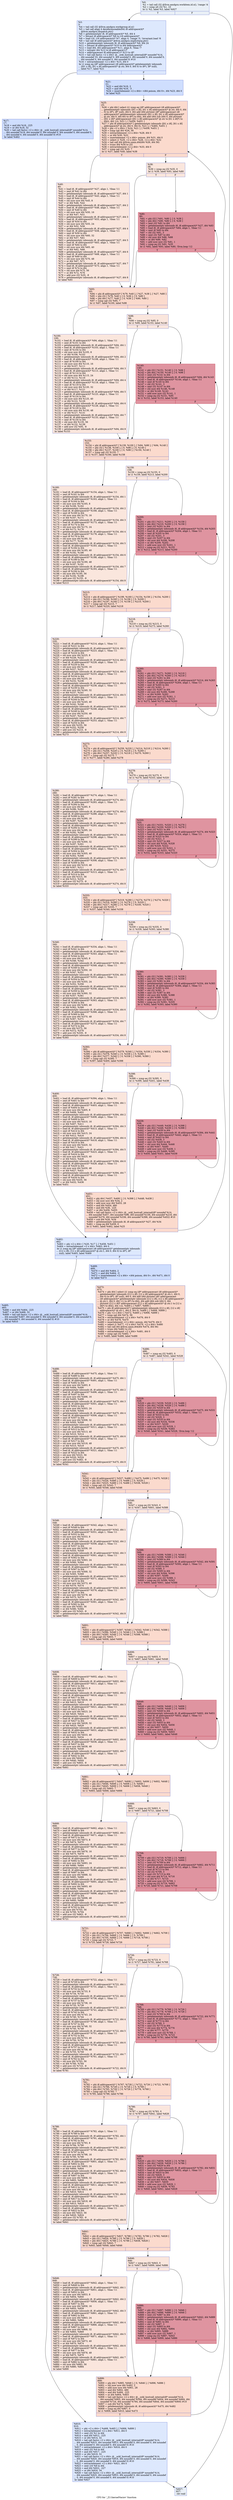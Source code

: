 digraph "CFG for '_Z11kernelVaciov' function" {
	label="CFG for '_Z11kernelVaciov' function";

	Node0x6269190 [shape=record,color="#3d50c3ff", style=filled, fillcolor="#cedaeb70",label="{%0:\l  %1 = tail call i32 @llvm.amdgcn.workitem.id.x(), !range !4\l  %2 = icmp ult i32 %1, 10\l  br i1 %2, label %3, label %927\l|{<s0>T|<s1>F}}"];
	Node0x6269190:s0 -> Node0x626a620;
	Node0x6269190:s1 -> Node0x626a6b0;
	Node0x626a620 [shape=record,color="#3d50c3ff", style=filled, fillcolor="#b2ccfb70",label="{%3:\l3:                                                \l  %4 = tail call i32 @llvm.amdgcn.workgroup.id.x()\l  %5 = tail call align 4 dereferenceable(64) i8 addrspace(4)*\l... @llvm.amdgcn.dispatch.ptr()\l  %6 = getelementptr i8, i8 addrspace(4)* %5, i64 4\l  %7 = bitcast i8 addrspace(4)* %6 to i16 addrspace(4)*\l  %8 = load i16, i16 addrspace(4)* %7, align 4, !range !5, !invariant.load !6\l  %9 = tail call i8 addrspace(4)* @llvm.amdgcn.implicitarg.ptr()\l  %10 = getelementptr inbounds i8, i8 addrspace(4)* %9, i64 24\l  %11 = bitcast i8 addrspace(4)* %10 to i64 addrspace(4)*\l  %12 = load i64, i64 addrspace(4)* %11, align 8, !tbaa !7\l  %13 = inttoptr i64 %12 to i8 addrspace(1)*\l  %14 = addrspacecast i8 addrspace(1)* %13 to i8*\l  %15 = tail call fastcc \<2 x i64\> @__ockl_hostcall_internal(i8* noundef %14,\l... i64 noundef 33, i64 noundef 0, i64 noundef 0, i64 noundef 0, i64 noundef 0,\l... i64 noundef 0, i64 noundef 0, i64 noundef 0) #10\l  %16 = extractelement \<2 x i64\> %15, i64 0\l  br i1 icmp eq (i8* addrspacecast (i8 addrspace(4)* getelementptr inbounds\l... ([61 x i8], [61 x i8] addrspace(4)* @.str, i64 0, i64 0) to i8*), i8* null),\l... label %17, label %21\l|{<s0>T|<s1>F}}"];
	Node0x626a620:s0 -> Node0x626bf20;
	Node0x626a620:s1 -> Node0x626c9b0;
	Node0x626bf20 [shape=record,color="#3d50c3ff", style=filled, fillcolor="#93b5fe70",label="{%17:\l17:                                               \l  %18 = and i64 %16, -225\l  %19 = or i64 %18, 32\l  %20 = tail call fastcc \<2 x i64\> @__ockl_hostcall_internal(i8* noundef %14,\l... i64 noundef %19, i64 noundef 0, i64 noundef 0, i64 noundef 0, i64 noundef 0,\l... i64 noundef 0, i64 noundef 0, i64 noundef 0) #10\l  br label %462\l}"];
	Node0x626bf20 -> Node0x626cc90;
	Node0x626c9b0 [shape=record,color="#3d50c3ff", style=filled, fillcolor="#93b5fe70",label="{%21:\l21:                                               \l  %22 = and i64 %16, 2\l  %23 = and i64 %16, -3\l  %24 = insertelement \<2 x i64\> \<i64 poison, i64 0\>, i64 %23, i64 0\l  br label %25\l}"];
	Node0x626c9b0 -> Node0x626d830;
	Node0x626d830 [shape=record,color="#3d50c3ff", style=filled, fillcolor="#f7ac8e70",label="{%25:\l25:                                               \l  %26 = phi i64 [ select (i1 icmp eq (i8* addrspacecast (i8 addrspace(4)*\l... getelementptr inbounds ([61 x i8], [61 x i8] addrspace(4)* @.str, i64 0, i64\l... 0) to i8*), i8* null), i64 0, i64 add (i64 ptrtoint (i8* addrspacecast (i8\l... addrspace(4)* getelementptr inbounds ([61 x i8], [61 x i8] addrspace(4)*\l... @.str, i64 0, i64 60) to i8*) to i64), i64 add (i64 sub (i64 0, i64 ptrtoint\l... ([61 x i8]* addrspacecast ([61 x i8] addrspace(4)* @.str to [61 x i8]*) to\l... i64)), i64 1))), %21 ], [ %459, %451 ]\l  %27 = phi i8 addrspace(4)* [ getelementptr inbounds ([61 x i8], [61 x i8]\l... addrspace(4)* @.str, i64 0, i64 0), %21 ], [ %460, %451 ]\l  %28 = phi \<2 x i64\> [ %24, %21 ], [ %458, %451 ]\l  %29 = icmp ugt i64 %26, 56\l  %30 = extractelement \<2 x i64\> %28, i64 0\l  %31 = or i64 %30, %22\l  %32 = insertelement \<2 x i64\> poison, i64 %31, i64 0\l  %33 = select i1 %29, \<2 x i64\> %28, \<2 x i64\> %32\l  %34 = tail call i64 @llvm.umin.i64(i64 %26, i64 56)\l  %35 = trunc i64 %34 to i32\l  %36 = extractelement \<2 x i64\> %33, i64 0\l  %37 = icmp ugt i32 %35, 7\l  br i1 %37, label %40, label %38\l|{<s0>T|<s1>F}}"];
	Node0x626d830:s0 -> Node0x626e8c0;
	Node0x626d830:s1 -> Node0x626e950;
	Node0x626e950 [shape=record,color="#3d50c3ff", style=filled, fillcolor="#f3c7b170",label="{%38:\l38:                                               \l  %39 = icmp eq i32 %35, 0\l  br i1 %39, label %93, label %80\l|{<s0>T|<s1>F}}"];
	Node0x626e950:s0 -> Node0x626eb50;
	Node0x626e950:s1 -> Node0x626eba0;
	Node0x626e8c0 [shape=record,color="#3d50c3ff", style=filled, fillcolor="#f3c7b170",label="{%40:\l40:                                               \l  %41 = load i8, i8 addrspace(4)* %27, align 1, !tbaa !11\l  %42 = zext i8 %41 to i64\l  %43 = getelementptr inbounds i8, i8 addrspace(4)* %27, i64 1\l  %44 = load i8, i8 addrspace(4)* %43, align 1, !tbaa !11\l  %45 = zext i8 %44 to i64\l  %46 = shl nuw nsw i64 %45, 8\l  %47 = or i64 %46, %42\l  %48 = getelementptr inbounds i8, i8 addrspace(4)* %27, i64 2\l  %49 = load i8, i8 addrspace(4)* %48, align 1, !tbaa !11\l  %50 = zext i8 %49 to i64\l  %51 = shl nuw nsw i64 %50, 16\l  %52 = or i64 %47, %51\l  %53 = getelementptr inbounds i8, i8 addrspace(4)* %27, i64 3\l  %54 = load i8, i8 addrspace(4)* %53, align 1, !tbaa !11\l  %55 = zext i8 %54 to i64\l  %56 = shl nuw nsw i64 %55, 24\l  %57 = or i64 %52, %56\l  %58 = getelementptr inbounds i8, i8 addrspace(4)* %27, i64 4\l  %59 = load i8, i8 addrspace(4)* %58, align 1, !tbaa !11\l  %60 = zext i8 %59 to i64\l  %61 = shl nuw nsw i64 %60, 32\l  %62 = or i64 %57, %61\l  %63 = getelementptr inbounds i8, i8 addrspace(4)* %27, i64 5\l  %64 = load i8, i8 addrspace(4)* %63, align 1, !tbaa !11\l  %65 = zext i8 %64 to i64\l  %66 = shl nuw nsw i64 %65, 40\l  %67 = or i64 %62, %66\l  %68 = getelementptr inbounds i8, i8 addrspace(4)* %27, i64 6\l  %69 = load i8, i8 addrspace(4)* %68, align 1, !tbaa !11\l  %70 = zext i8 %69 to i64\l  %71 = shl nuw nsw i64 %70, 48\l  %72 = or i64 %67, %71\l  %73 = getelementptr inbounds i8, i8 addrspace(4)* %27, i64 7\l  %74 = load i8, i8 addrspace(4)* %73, align 1, !tbaa !11\l  %75 = zext i8 %74 to i64\l  %76 = shl nuw i64 %75, 56\l  %77 = or i64 %72, %76\l  %78 = add nsw i32 %35, -8\l  %79 = getelementptr inbounds i8, i8 addrspace(4)* %27, i64 8\l  br label %93\l}"];
	Node0x626e8c0 -> Node0x626eb50;
	Node0x626eba0 [shape=record,color="#b70d28ff", style=filled, fillcolor="#b70d2870",label="{%80:\l80:                                               \l  %81 = phi i32 [ %91, %80 ], [ 0, %38 ]\l  %82 = phi i64 [ %90, %80 ], [ 0, %38 ]\l  %83 = zext i32 %81 to i64\l  %84 = getelementptr inbounds i8, i8 addrspace(4)* %27, i64 %83\l  %85 = load i8, i8 addrspace(4)* %84, align 1, !tbaa !11\l  %86 = zext i8 %85 to i64\l  %87 = shl i32 %81, 3\l  %88 = zext i32 %87 to i64\l  %89 = shl nuw i64 %86, %88\l  %90 = or i64 %89, %82\l  %91 = add nuw nsw i32 %81, 1\l  %92 = icmp eq i32 %91, %35\l  br i1 %92, label %93, label %80, !llvm.loop !12\l|{<s0>T|<s1>F}}"];
	Node0x626eba0:s0 -> Node0x626eb50;
	Node0x626eba0:s1 -> Node0x626eba0;
	Node0x626eb50 [shape=record,color="#3d50c3ff", style=filled, fillcolor="#f7ac8e70",label="{%93:\l93:                                               \l  %94 = phi i8 addrspace(4)* [ %79, %40 ], [ %27, %38 ], [ %27, %80 ]\l  %95 = phi i32 [ %78, %40 ], [ 0, %38 ], [ 0, %80 ]\l  %96 = phi i64 [ %77, %40 ], [ 0, %38 ], [ %90, %80 ]\l  %97 = icmp ugt i32 %95, 7\l  br i1 %97, label %100, label %98\l|{<s0>T|<s1>F}}"];
	Node0x626eb50:s0 -> Node0x6271840;
	Node0x626eb50:s1 -> Node0x6271890;
	Node0x6271890 [shape=record,color="#3d50c3ff", style=filled, fillcolor="#f3c7b170",label="{%98:\l98:                                               \l  %99 = icmp eq i32 %95, 0\l  br i1 %99, label %153, label %140\l|{<s0>T|<s1>F}}"];
	Node0x6271890:s0 -> Node0x6271a60;
	Node0x6271890:s1 -> Node0x6271ab0;
	Node0x6271840 [shape=record,color="#3d50c3ff", style=filled, fillcolor="#f3c7b170",label="{%100:\l100:                                              \l  %101 = load i8, i8 addrspace(4)* %94, align 1, !tbaa !11\l  %102 = zext i8 %101 to i64\l  %103 = getelementptr inbounds i8, i8 addrspace(4)* %94, i64 1\l  %104 = load i8, i8 addrspace(4)* %103, align 1, !tbaa !11\l  %105 = zext i8 %104 to i64\l  %106 = shl nuw nsw i64 %105, 8\l  %107 = or i64 %106, %102\l  %108 = getelementptr inbounds i8, i8 addrspace(4)* %94, i64 2\l  %109 = load i8, i8 addrspace(4)* %108, align 1, !tbaa !11\l  %110 = zext i8 %109 to i64\l  %111 = shl nuw nsw i64 %110, 16\l  %112 = or i64 %107, %111\l  %113 = getelementptr inbounds i8, i8 addrspace(4)* %94, i64 3\l  %114 = load i8, i8 addrspace(4)* %113, align 1, !tbaa !11\l  %115 = zext i8 %114 to i64\l  %116 = shl nuw nsw i64 %115, 24\l  %117 = or i64 %112, %116\l  %118 = getelementptr inbounds i8, i8 addrspace(4)* %94, i64 4\l  %119 = load i8, i8 addrspace(4)* %118, align 1, !tbaa !11\l  %120 = zext i8 %119 to i64\l  %121 = shl nuw nsw i64 %120, 32\l  %122 = or i64 %117, %121\l  %123 = getelementptr inbounds i8, i8 addrspace(4)* %94, i64 5\l  %124 = load i8, i8 addrspace(4)* %123, align 1, !tbaa !11\l  %125 = zext i8 %124 to i64\l  %126 = shl nuw nsw i64 %125, 40\l  %127 = or i64 %122, %126\l  %128 = getelementptr inbounds i8, i8 addrspace(4)* %94, i64 6\l  %129 = load i8, i8 addrspace(4)* %128, align 1, !tbaa !11\l  %130 = zext i8 %129 to i64\l  %131 = shl nuw nsw i64 %130, 48\l  %132 = or i64 %127, %131\l  %133 = getelementptr inbounds i8, i8 addrspace(4)* %94, i64 7\l  %134 = load i8, i8 addrspace(4)* %133, align 1, !tbaa !11\l  %135 = zext i8 %134 to i64\l  %136 = shl nuw i64 %135, 56\l  %137 = or i64 %132, %136\l  %138 = add nsw i32 %95, -8\l  %139 = getelementptr inbounds i8, i8 addrspace(4)* %94, i64 8\l  br label %153\l}"];
	Node0x6271840 -> Node0x6271a60;
	Node0x6271ab0 [shape=record,color="#b70d28ff", style=filled, fillcolor="#b70d2870",label="{%140:\l140:                                              \l  %141 = phi i32 [ %151, %140 ], [ 0, %98 ]\l  %142 = phi i64 [ %150, %140 ], [ 0, %98 ]\l  %143 = zext i32 %141 to i64\l  %144 = getelementptr inbounds i8, i8 addrspace(4)* %94, i64 %143\l  %145 = load i8, i8 addrspace(4)* %144, align 1, !tbaa !11\l  %146 = zext i8 %145 to i64\l  %147 = shl i32 %141, 3\l  %148 = zext i32 %147 to i64\l  %149 = shl nuw i64 %146, %148\l  %150 = or i64 %149, %142\l  %151 = add nuw nsw i32 %141, 1\l  %152 = icmp eq i32 %151, %95\l  br i1 %152, label %153, label %140\l|{<s0>T|<s1>F}}"];
	Node0x6271ab0:s0 -> Node0x6271a60;
	Node0x6271ab0:s1 -> Node0x6271ab0;
	Node0x6271a60 [shape=record,color="#3d50c3ff", style=filled, fillcolor="#f7ac8e70",label="{%153:\l153:                                              \l  %154 = phi i8 addrspace(4)* [ %139, %100 ], [ %94, %98 ], [ %94, %140 ]\l  %155 = phi i32 [ %138, %100 ], [ 0, %98 ], [ 0, %140 ]\l  %156 = phi i64 [ %137, %100 ], [ 0, %98 ], [ %150, %140 ]\l  %157 = icmp ugt i32 %155, 7\l  br i1 %157, label %160, label %158\l|{<s0>T|<s1>F}}"];
	Node0x6271a60:s0 -> Node0x6273f80;
	Node0x6271a60:s1 -> Node0x6273fd0;
	Node0x6273fd0 [shape=record,color="#3d50c3ff", style=filled, fillcolor="#f3c7b170",label="{%158:\l158:                                              \l  %159 = icmp eq i32 %155, 0\l  br i1 %159, label %213, label %200\l|{<s0>T|<s1>F}}"];
	Node0x6273fd0:s0 -> Node0x6274160;
	Node0x6273fd0:s1 -> Node0x62741b0;
	Node0x6273f80 [shape=record,color="#3d50c3ff", style=filled, fillcolor="#f3c7b170",label="{%160:\l160:                                              \l  %161 = load i8, i8 addrspace(4)* %154, align 1, !tbaa !11\l  %162 = zext i8 %161 to i64\l  %163 = getelementptr inbounds i8, i8 addrspace(4)* %154, i64 1\l  %164 = load i8, i8 addrspace(4)* %163, align 1, !tbaa !11\l  %165 = zext i8 %164 to i64\l  %166 = shl nuw nsw i64 %165, 8\l  %167 = or i64 %166, %162\l  %168 = getelementptr inbounds i8, i8 addrspace(4)* %154, i64 2\l  %169 = load i8, i8 addrspace(4)* %168, align 1, !tbaa !11\l  %170 = zext i8 %169 to i64\l  %171 = shl nuw nsw i64 %170, 16\l  %172 = or i64 %167, %171\l  %173 = getelementptr inbounds i8, i8 addrspace(4)* %154, i64 3\l  %174 = load i8, i8 addrspace(4)* %173, align 1, !tbaa !11\l  %175 = zext i8 %174 to i64\l  %176 = shl nuw nsw i64 %175, 24\l  %177 = or i64 %172, %176\l  %178 = getelementptr inbounds i8, i8 addrspace(4)* %154, i64 4\l  %179 = load i8, i8 addrspace(4)* %178, align 1, !tbaa !11\l  %180 = zext i8 %179 to i64\l  %181 = shl nuw nsw i64 %180, 32\l  %182 = or i64 %177, %181\l  %183 = getelementptr inbounds i8, i8 addrspace(4)* %154, i64 5\l  %184 = load i8, i8 addrspace(4)* %183, align 1, !tbaa !11\l  %185 = zext i8 %184 to i64\l  %186 = shl nuw nsw i64 %185, 40\l  %187 = or i64 %182, %186\l  %188 = getelementptr inbounds i8, i8 addrspace(4)* %154, i64 6\l  %189 = load i8, i8 addrspace(4)* %188, align 1, !tbaa !11\l  %190 = zext i8 %189 to i64\l  %191 = shl nuw nsw i64 %190, 48\l  %192 = or i64 %187, %191\l  %193 = getelementptr inbounds i8, i8 addrspace(4)* %154, i64 7\l  %194 = load i8, i8 addrspace(4)* %193, align 1, !tbaa !11\l  %195 = zext i8 %194 to i64\l  %196 = shl nuw i64 %195, 56\l  %197 = or i64 %192, %196\l  %198 = add nsw i32 %155, -8\l  %199 = getelementptr inbounds i8, i8 addrspace(4)* %154, i64 8\l  br label %213\l}"];
	Node0x6273f80 -> Node0x6274160;
	Node0x62741b0 [shape=record,color="#b70d28ff", style=filled, fillcolor="#b70d2870",label="{%200:\l200:                                              \l  %201 = phi i32 [ %211, %200 ], [ 0, %158 ]\l  %202 = phi i64 [ %210, %200 ], [ 0, %158 ]\l  %203 = zext i32 %201 to i64\l  %204 = getelementptr inbounds i8, i8 addrspace(4)* %154, i64 %203\l  %205 = load i8, i8 addrspace(4)* %204, align 1, !tbaa !11\l  %206 = zext i8 %205 to i64\l  %207 = shl i32 %201, 3\l  %208 = zext i32 %207 to i64\l  %209 = shl nuw i64 %206, %208\l  %210 = or i64 %209, %202\l  %211 = add nuw nsw i32 %201, 1\l  %212 = icmp eq i32 %211, %155\l  br i1 %212, label %213, label %200\l|{<s0>T|<s1>F}}"];
	Node0x62741b0:s0 -> Node0x6274160;
	Node0x62741b0:s1 -> Node0x62741b0;
	Node0x6274160 [shape=record,color="#3d50c3ff", style=filled, fillcolor="#f7ac8e70",label="{%213:\l213:                                              \l  %214 = phi i8 addrspace(4)* [ %199, %160 ], [ %154, %158 ], [ %154, %200 ]\l  %215 = phi i32 [ %198, %160 ], [ 0, %158 ], [ 0, %200 ]\l  %216 = phi i64 [ %197, %160 ], [ 0, %158 ], [ %210, %200 ]\l  %217 = icmp ugt i32 %215, 7\l  br i1 %217, label %220, label %218\l|{<s0>T|<s1>F}}"];
	Node0x6274160:s0 -> Node0x6276200;
	Node0x6274160:s1 -> Node0x6276250;
	Node0x6276250 [shape=record,color="#3d50c3ff", style=filled, fillcolor="#f3c7b170",label="{%218:\l218:                                              \l  %219 = icmp eq i32 %215, 0\l  br i1 %219, label %273, label %260\l|{<s0>T|<s1>F}}"];
	Node0x6276250:s0 -> Node0x62763e0;
	Node0x6276250:s1 -> Node0x6276430;
	Node0x6276200 [shape=record,color="#3d50c3ff", style=filled, fillcolor="#f3c7b170",label="{%220:\l220:                                              \l  %221 = load i8, i8 addrspace(4)* %214, align 1, !tbaa !11\l  %222 = zext i8 %221 to i64\l  %223 = getelementptr inbounds i8, i8 addrspace(4)* %214, i64 1\l  %224 = load i8, i8 addrspace(4)* %223, align 1, !tbaa !11\l  %225 = zext i8 %224 to i64\l  %226 = shl nuw nsw i64 %225, 8\l  %227 = or i64 %226, %222\l  %228 = getelementptr inbounds i8, i8 addrspace(4)* %214, i64 2\l  %229 = load i8, i8 addrspace(4)* %228, align 1, !tbaa !11\l  %230 = zext i8 %229 to i64\l  %231 = shl nuw nsw i64 %230, 16\l  %232 = or i64 %227, %231\l  %233 = getelementptr inbounds i8, i8 addrspace(4)* %214, i64 3\l  %234 = load i8, i8 addrspace(4)* %233, align 1, !tbaa !11\l  %235 = zext i8 %234 to i64\l  %236 = shl nuw nsw i64 %235, 24\l  %237 = or i64 %232, %236\l  %238 = getelementptr inbounds i8, i8 addrspace(4)* %214, i64 4\l  %239 = load i8, i8 addrspace(4)* %238, align 1, !tbaa !11\l  %240 = zext i8 %239 to i64\l  %241 = shl nuw nsw i64 %240, 32\l  %242 = or i64 %237, %241\l  %243 = getelementptr inbounds i8, i8 addrspace(4)* %214, i64 5\l  %244 = load i8, i8 addrspace(4)* %243, align 1, !tbaa !11\l  %245 = zext i8 %244 to i64\l  %246 = shl nuw nsw i64 %245, 40\l  %247 = or i64 %242, %246\l  %248 = getelementptr inbounds i8, i8 addrspace(4)* %214, i64 6\l  %249 = load i8, i8 addrspace(4)* %248, align 1, !tbaa !11\l  %250 = zext i8 %249 to i64\l  %251 = shl nuw nsw i64 %250, 48\l  %252 = or i64 %247, %251\l  %253 = getelementptr inbounds i8, i8 addrspace(4)* %214, i64 7\l  %254 = load i8, i8 addrspace(4)* %253, align 1, !tbaa !11\l  %255 = zext i8 %254 to i64\l  %256 = shl nuw i64 %255, 56\l  %257 = or i64 %252, %256\l  %258 = add nsw i32 %215, -8\l  %259 = getelementptr inbounds i8, i8 addrspace(4)* %214, i64 8\l  br label %273\l}"];
	Node0x6276200 -> Node0x62763e0;
	Node0x6276430 [shape=record,color="#b70d28ff", style=filled, fillcolor="#b70d2870",label="{%260:\l260:                                              \l  %261 = phi i32 [ %271, %260 ], [ 0, %218 ]\l  %262 = phi i64 [ %270, %260 ], [ 0, %218 ]\l  %263 = zext i32 %261 to i64\l  %264 = getelementptr inbounds i8, i8 addrspace(4)* %214, i64 %263\l  %265 = load i8, i8 addrspace(4)* %264, align 1, !tbaa !11\l  %266 = zext i8 %265 to i64\l  %267 = shl i32 %261, 3\l  %268 = zext i32 %267 to i64\l  %269 = shl nuw i64 %266, %268\l  %270 = or i64 %269, %262\l  %271 = add nuw nsw i32 %261, 1\l  %272 = icmp eq i32 %271, %215\l  br i1 %272, label %273, label %260\l|{<s0>T|<s1>F}}"];
	Node0x6276430:s0 -> Node0x62763e0;
	Node0x6276430:s1 -> Node0x6276430;
	Node0x62763e0 [shape=record,color="#3d50c3ff", style=filled, fillcolor="#f7ac8e70",label="{%273:\l273:                                              \l  %274 = phi i8 addrspace(4)* [ %259, %220 ], [ %214, %218 ], [ %214, %260 ]\l  %275 = phi i32 [ %258, %220 ], [ 0, %218 ], [ 0, %260 ]\l  %276 = phi i64 [ %257, %220 ], [ 0, %218 ], [ %270, %260 ]\l  %277 = icmp ugt i32 %275, 7\l  br i1 %277, label %280, label %278\l|{<s0>T|<s1>F}}"];
	Node0x62763e0:s0 -> Node0x6278c70;
	Node0x62763e0:s1 -> Node0x6278cc0;
	Node0x6278cc0 [shape=record,color="#3d50c3ff", style=filled, fillcolor="#f3c7b170",label="{%278:\l278:                                              \l  %279 = icmp eq i32 %275, 0\l  br i1 %279, label %333, label %320\l|{<s0>T|<s1>F}}"];
	Node0x6278cc0:s0 -> Node0x6278e50;
	Node0x6278cc0:s1 -> Node0x6278ea0;
	Node0x6278c70 [shape=record,color="#3d50c3ff", style=filled, fillcolor="#f3c7b170",label="{%280:\l280:                                              \l  %281 = load i8, i8 addrspace(4)* %274, align 1, !tbaa !11\l  %282 = zext i8 %281 to i64\l  %283 = getelementptr inbounds i8, i8 addrspace(4)* %274, i64 1\l  %284 = load i8, i8 addrspace(4)* %283, align 1, !tbaa !11\l  %285 = zext i8 %284 to i64\l  %286 = shl nuw nsw i64 %285, 8\l  %287 = or i64 %286, %282\l  %288 = getelementptr inbounds i8, i8 addrspace(4)* %274, i64 2\l  %289 = load i8, i8 addrspace(4)* %288, align 1, !tbaa !11\l  %290 = zext i8 %289 to i64\l  %291 = shl nuw nsw i64 %290, 16\l  %292 = or i64 %287, %291\l  %293 = getelementptr inbounds i8, i8 addrspace(4)* %274, i64 3\l  %294 = load i8, i8 addrspace(4)* %293, align 1, !tbaa !11\l  %295 = zext i8 %294 to i64\l  %296 = shl nuw nsw i64 %295, 24\l  %297 = or i64 %292, %296\l  %298 = getelementptr inbounds i8, i8 addrspace(4)* %274, i64 4\l  %299 = load i8, i8 addrspace(4)* %298, align 1, !tbaa !11\l  %300 = zext i8 %299 to i64\l  %301 = shl nuw nsw i64 %300, 32\l  %302 = or i64 %297, %301\l  %303 = getelementptr inbounds i8, i8 addrspace(4)* %274, i64 5\l  %304 = load i8, i8 addrspace(4)* %303, align 1, !tbaa !11\l  %305 = zext i8 %304 to i64\l  %306 = shl nuw nsw i64 %305, 40\l  %307 = or i64 %302, %306\l  %308 = getelementptr inbounds i8, i8 addrspace(4)* %274, i64 6\l  %309 = load i8, i8 addrspace(4)* %308, align 1, !tbaa !11\l  %310 = zext i8 %309 to i64\l  %311 = shl nuw nsw i64 %310, 48\l  %312 = or i64 %307, %311\l  %313 = getelementptr inbounds i8, i8 addrspace(4)* %274, i64 7\l  %314 = load i8, i8 addrspace(4)* %313, align 1, !tbaa !11\l  %315 = zext i8 %314 to i64\l  %316 = shl nuw i64 %315, 56\l  %317 = or i64 %312, %316\l  %318 = add nsw i32 %275, -8\l  %319 = getelementptr inbounds i8, i8 addrspace(4)* %274, i64 8\l  br label %333\l}"];
	Node0x6278c70 -> Node0x6278e50;
	Node0x6278ea0 [shape=record,color="#b70d28ff", style=filled, fillcolor="#b70d2870",label="{%320:\l320:                                              \l  %321 = phi i32 [ %331, %320 ], [ 0, %278 ]\l  %322 = phi i64 [ %330, %320 ], [ 0, %278 ]\l  %323 = zext i32 %321 to i64\l  %324 = getelementptr inbounds i8, i8 addrspace(4)* %274, i64 %323\l  %325 = load i8, i8 addrspace(4)* %324, align 1, !tbaa !11\l  %326 = zext i8 %325 to i64\l  %327 = shl i32 %321, 3\l  %328 = zext i32 %327 to i64\l  %329 = shl nuw i64 %326, %328\l  %330 = or i64 %329, %322\l  %331 = add nuw nsw i32 %321, 1\l  %332 = icmp eq i32 %331, %275\l  br i1 %332, label %333, label %320\l|{<s0>T|<s1>F}}"];
	Node0x6278ea0:s0 -> Node0x6278e50;
	Node0x6278ea0:s1 -> Node0x6278ea0;
	Node0x6278e50 [shape=record,color="#3d50c3ff", style=filled, fillcolor="#f7ac8e70",label="{%333:\l333:                                              \l  %334 = phi i8 addrspace(4)* [ %319, %280 ], [ %274, %278 ], [ %274, %320 ]\l  %335 = phi i32 [ %318, %280 ], [ 0, %278 ], [ 0, %320 ]\l  %336 = phi i64 [ %317, %280 ], [ 0, %278 ], [ %330, %320 ]\l  %337 = icmp ugt i32 %335, 7\l  br i1 %337, label %340, label %338\l|{<s0>T|<s1>F}}"];
	Node0x6278e50:s0 -> Node0x627b8c0;
	Node0x6278e50:s1 -> Node0x627b910;
	Node0x627b910 [shape=record,color="#3d50c3ff", style=filled, fillcolor="#f3c7b170",label="{%338:\l338:                                              \l  %339 = icmp eq i32 %335, 0\l  br i1 %339, label %393, label %380\l|{<s0>T|<s1>F}}"];
	Node0x627b910:s0 -> Node0x627baa0;
	Node0x627b910:s1 -> Node0x627baf0;
	Node0x627b8c0 [shape=record,color="#3d50c3ff", style=filled, fillcolor="#f3c7b170",label="{%340:\l340:                                              \l  %341 = load i8, i8 addrspace(4)* %334, align 1, !tbaa !11\l  %342 = zext i8 %341 to i64\l  %343 = getelementptr inbounds i8, i8 addrspace(4)* %334, i64 1\l  %344 = load i8, i8 addrspace(4)* %343, align 1, !tbaa !11\l  %345 = zext i8 %344 to i64\l  %346 = shl nuw nsw i64 %345, 8\l  %347 = or i64 %346, %342\l  %348 = getelementptr inbounds i8, i8 addrspace(4)* %334, i64 2\l  %349 = load i8, i8 addrspace(4)* %348, align 1, !tbaa !11\l  %350 = zext i8 %349 to i64\l  %351 = shl nuw nsw i64 %350, 16\l  %352 = or i64 %347, %351\l  %353 = getelementptr inbounds i8, i8 addrspace(4)* %334, i64 3\l  %354 = load i8, i8 addrspace(4)* %353, align 1, !tbaa !11\l  %355 = zext i8 %354 to i64\l  %356 = shl nuw nsw i64 %355, 24\l  %357 = or i64 %352, %356\l  %358 = getelementptr inbounds i8, i8 addrspace(4)* %334, i64 4\l  %359 = load i8, i8 addrspace(4)* %358, align 1, !tbaa !11\l  %360 = zext i8 %359 to i64\l  %361 = shl nuw nsw i64 %360, 32\l  %362 = or i64 %357, %361\l  %363 = getelementptr inbounds i8, i8 addrspace(4)* %334, i64 5\l  %364 = load i8, i8 addrspace(4)* %363, align 1, !tbaa !11\l  %365 = zext i8 %364 to i64\l  %366 = shl nuw nsw i64 %365, 40\l  %367 = or i64 %362, %366\l  %368 = getelementptr inbounds i8, i8 addrspace(4)* %334, i64 6\l  %369 = load i8, i8 addrspace(4)* %368, align 1, !tbaa !11\l  %370 = zext i8 %369 to i64\l  %371 = shl nuw nsw i64 %370, 48\l  %372 = or i64 %367, %371\l  %373 = getelementptr inbounds i8, i8 addrspace(4)* %334, i64 7\l  %374 = load i8, i8 addrspace(4)* %373, align 1, !tbaa !11\l  %375 = zext i8 %374 to i64\l  %376 = shl nuw i64 %375, 56\l  %377 = or i64 %372, %376\l  %378 = add nsw i32 %335, -8\l  %379 = getelementptr inbounds i8, i8 addrspace(4)* %334, i64 8\l  br label %393\l}"];
	Node0x627b8c0 -> Node0x627baa0;
	Node0x627baf0 [shape=record,color="#b70d28ff", style=filled, fillcolor="#b70d2870",label="{%380:\l380:                                              \l  %381 = phi i32 [ %391, %380 ], [ 0, %338 ]\l  %382 = phi i64 [ %390, %380 ], [ 0, %338 ]\l  %383 = zext i32 %381 to i64\l  %384 = getelementptr inbounds i8, i8 addrspace(4)* %334, i64 %383\l  %385 = load i8, i8 addrspace(4)* %384, align 1, !tbaa !11\l  %386 = zext i8 %385 to i64\l  %387 = shl i32 %381, 3\l  %388 = zext i32 %387 to i64\l  %389 = shl nuw i64 %386, %388\l  %390 = or i64 %389, %382\l  %391 = add nuw nsw i32 %381, 1\l  %392 = icmp eq i32 %391, %335\l  br i1 %392, label %393, label %380\l|{<s0>T|<s1>F}}"];
	Node0x627baf0:s0 -> Node0x627baa0;
	Node0x627baf0:s1 -> Node0x627baf0;
	Node0x627baa0 [shape=record,color="#3d50c3ff", style=filled, fillcolor="#f7ac8e70",label="{%393:\l393:                                              \l  %394 = phi i8 addrspace(4)* [ %379, %340 ], [ %334, %338 ], [ %334, %380 ]\l  %395 = phi i32 [ %378, %340 ], [ 0, %338 ], [ 0, %380 ]\l  %396 = phi i64 [ %377, %340 ], [ 0, %338 ], [ %390, %380 ]\l  %397 = icmp ugt i32 %395, 7\l  br i1 %397, label %400, label %398\l|{<s0>T|<s1>F}}"];
	Node0x627baa0:s0 -> Node0x627e120;
	Node0x627baa0:s1 -> Node0x627e170;
	Node0x627e170 [shape=record,color="#3d50c3ff", style=filled, fillcolor="#f3c7b170",label="{%398:\l398:                                              \l  %399 = icmp eq i32 %395, 0\l  br i1 %399, label %451, label %438\l|{<s0>T|<s1>F}}"];
	Node0x627e170:s0 -> Node0x626dcd0;
	Node0x627e170:s1 -> Node0x627e300;
	Node0x627e120 [shape=record,color="#3d50c3ff", style=filled, fillcolor="#f3c7b170",label="{%400:\l400:                                              \l  %401 = load i8, i8 addrspace(4)* %394, align 1, !tbaa !11\l  %402 = zext i8 %401 to i64\l  %403 = getelementptr inbounds i8, i8 addrspace(4)* %394, i64 1\l  %404 = load i8, i8 addrspace(4)* %403, align 1, !tbaa !11\l  %405 = zext i8 %404 to i64\l  %406 = shl nuw nsw i64 %405, 8\l  %407 = or i64 %406, %402\l  %408 = getelementptr inbounds i8, i8 addrspace(4)* %394, i64 2\l  %409 = load i8, i8 addrspace(4)* %408, align 1, !tbaa !11\l  %410 = zext i8 %409 to i64\l  %411 = shl nuw nsw i64 %410, 16\l  %412 = or i64 %407, %411\l  %413 = getelementptr inbounds i8, i8 addrspace(4)* %394, i64 3\l  %414 = load i8, i8 addrspace(4)* %413, align 1, !tbaa !11\l  %415 = zext i8 %414 to i64\l  %416 = shl nuw nsw i64 %415, 24\l  %417 = or i64 %412, %416\l  %418 = getelementptr inbounds i8, i8 addrspace(4)* %394, i64 4\l  %419 = load i8, i8 addrspace(4)* %418, align 1, !tbaa !11\l  %420 = zext i8 %419 to i64\l  %421 = shl nuw nsw i64 %420, 32\l  %422 = or i64 %417, %421\l  %423 = getelementptr inbounds i8, i8 addrspace(4)* %394, i64 5\l  %424 = load i8, i8 addrspace(4)* %423, align 1, !tbaa !11\l  %425 = zext i8 %424 to i64\l  %426 = shl nuw nsw i64 %425, 40\l  %427 = or i64 %422, %426\l  %428 = getelementptr inbounds i8, i8 addrspace(4)* %394, i64 6\l  %429 = load i8, i8 addrspace(4)* %428, align 1, !tbaa !11\l  %430 = zext i8 %429 to i64\l  %431 = shl nuw nsw i64 %430, 48\l  %432 = or i64 %427, %431\l  %433 = getelementptr inbounds i8, i8 addrspace(4)* %394, i64 7\l  %434 = load i8, i8 addrspace(4)* %433, align 1, !tbaa !11\l  %435 = zext i8 %434 to i64\l  %436 = shl nuw i64 %435, 56\l  %437 = or i64 %432, %436\l  br label %451\l}"];
	Node0x627e120 -> Node0x626dcd0;
	Node0x627e300 [shape=record,color="#b70d28ff", style=filled, fillcolor="#b70d2870",label="{%438:\l438:                                              \l  %439 = phi i32 [ %449, %438 ], [ 0, %398 ]\l  %440 = phi i64 [ %448, %438 ], [ 0, %398 ]\l  %441 = zext i32 %439 to i64\l  %442 = getelementptr inbounds i8, i8 addrspace(4)* %394, i64 %441\l  %443 = load i8, i8 addrspace(4)* %442, align 1, !tbaa !11\l  %444 = zext i8 %443 to i64\l  %445 = shl i32 %439, 3\l  %446 = zext i32 %445 to i64\l  %447 = shl nuw i64 %444, %446\l  %448 = or i64 %447, %440\l  %449 = add nuw nsw i32 %439, 1\l  %450 = icmp eq i32 %449, %395\l  br i1 %450, label %451, label %438\l|{<s0>T|<s1>F}}"];
	Node0x627e300:s0 -> Node0x626dcd0;
	Node0x627e300:s1 -> Node0x627e300;
	Node0x626dcd0 [shape=record,color="#3d50c3ff", style=filled, fillcolor="#f7ac8e70",label="{%451:\l451:                                              \l  %452 = phi i64 [ %437, %400 ], [ 0, %398 ], [ %448, %438 ]\l  %453 = shl nuw nsw i64 %34, 2\l  %454 = add nuw nsw i64 %453, 28\l  %455 = and i64 %454, 480\l  %456 = and i64 %36, -225\l  %457 = or i64 %456, %455\l  %458 = tail call fastcc \<2 x i64\> @__ockl_hostcall_internal(i8* noundef %14,\l... i64 noundef %457, i64 noundef %96, i64 noundef %156, i64 noundef %216, i64\l... noundef %276, i64 noundef %336, i64 noundef %396, i64 noundef %452) #10\l  %459 = sub i64 %26, %34\l  %460 = getelementptr inbounds i8, i8 addrspace(4)* %27, i64 %34\l  %461 = icmp eq i64 %459, 0\l  br i1 %461, label %462, label %25\l|{<s0>T|<s1>F}}"];
	Node0x626dcd0:s0 -> Node0x626cc90;
	Node0x626dcd0:s1 -> Node0x626d830;
	Node0x626cc90 [shape=record,color="#3d50c3ff", style=filled, fillcolor="#b2ccfb70",label="{%462:\l462:                                              \l  %463 = phi \<2 x i64\> [ %20, %17 ], [ %458, %451 ]\l  %464 = extractelement \<2 x i64\> %463, i64 0\l  br i1 icmp eq (i8* addrspacecast (i8 addrspace(4)* getelementptr inbounds\l... ([12 x i8], [12 x i8] addrspace(4)* @.str.1, i64 0, i64 0) to i8*), i8*\l... null), label %465, label %469\l|{<s0>T|<s1>F}}"];
	Node0x626cc90:s0 -> Node0x6280930;
	Node0x626cc90:s1 -> Node0x6280980;
	Node0x6280930 [shape=record,color="#3d50c3ff", style=filled, fillcolor="#93b5fe70",label="{%465:\l465:                                              \l  %466 = and i64 %464, -225\l  %467 = or i64 %466, 32\l  %468 = tail call fastcc \<2 x i64\> @__ockl_hostcall_internal(i8* noundef %14,\l... i64 noundef %467, i64 noundef 0, i64 noundef 0, i64 noundef 0, i64 noundef 0,\l... i64 noundef 0, i64 noundef 0, i64 noundef 0) #10\l  br label %910\l}"];
	Node0x6280930 -> Node0x6280bf0;
	Node0x6280980 [shape=record,color="#3d50c3ff", style=filled, fillcolor="#93b5fe70",label="{%469:\l469:                                              \l  %470 = and i64 %464, 2\l  %471 = and i64 %464, -3\l  %472 = insertelement \<2 x i64\> \<i64 poison, i64 0\>, i64 %471, i64 0\l  br label %473\l}"];
	Node0x6280980 -> Node0x6280cb0;
	Node0x6280cb0 [shape=record,color="#3d50c3ff", style=filled, fillcolor="#f7ac8e70",label="{%473:\l473:                                              \l  %474 = phi i64 [ select (i1 icmp eq (i8* addrspacecast (i8 addrspace(4)*\l... getelementptr inbounds ([12 x i8], [12 x i8] addrspace(4)* @.str.1, i64 0,\l... i64 0) to i8*), i8* null), i64 0, i64 add (i64 ptrtoint (i8* addrspacecast\l... (i8 addrspace(4)* getelementptr inbounds ([12 x i8], [12 x i8] addrspace(4)*\l... @.str.1, i64 0, i64 11) to i8*) to i64), i64 add (i64 sub (i64 0, i64\l... ptrtoint ([12 x i8]* addrspacecast ([12 x i8] addrspace(4)* @.str.1 to [12 x\l... i8]*) to i64)), i64 1))), %469 ], [ %907, %899 ]\l  %475 = phi i8 addrspace(4)* [ getelementptr inbounds ([12 x i8], [12 x i8]\l... addrspace(4)* @.str.1, i64 0, i64 0), %469 ], [ %908, %899 ]\l  %476 = phi \<2 x i64\> [ %472, %469 ], [ %906, %899 ]\l  %477 = icmp ugt i64 %474, 56\l  %478 = extractelement \<2 x i64\> %476, i64 0\l  %479 = or i64 %478, %470\l  %480 = insertelement \<2 x i64\> poison, i64 %479, i64 0\l  %481 = select i1 %477, \<2 x i64\> %476, \<2 x i64\> %480\l  %482 = tail call i64 @llvm.umin.i64(i64 %474, i64 56)\l  %483 = trunc i64 %482 to i32\l  %484 = extractelement \<2 x i64\> %481, i64 0\l  %485 = icmp ugt i32 %483, 7\l  br i1 %485, label %488, label %486\l|{<s0>T|<s1>F}}"];
	Node0x6280cb0:s0 -> Node0x6281bf0;
	Node0x6280cb0:s1 -> Node0x6281c80;
	Node0x6281c80 [shape=record,color="#3d50c3ff", style=filled, fillcolor="#f3c7b170",label="{%486:\l486:                                              \l  %487 = icmp eq i32 %483, 0\l  br i1 %487, label %541, label %528\l|{<s0>T|<s1>F}}"];
	Node0x6281c80:s0 -> Node0x6281e50;
	Node0x6281c80:s1 -> Node0x6281ea0;
	Node0x6281bf0 [shape=record,color="#3d50c3ff", style=filled, fillcolor="#f3c7b170",label="{%488:\l488:                                              \l  %489 = load i8, i8 addrspace(4)* %475, align 1, !tbaa !11\l  %490 = zext i8 %489 to i64\l  %491 = getelementptr inbounds i8, i8 addrspace(4)* %475, i64 1\l  %492 = load i8, i8 addrspace(4)* %491, align 1, !tbaa !11\l  %493 = zext i8 %492 to i64\l  %494 = shl nuw nsw i64 %493, 8\l  %495 = or i64 %494, %490\l  %496 = getelementptr inbounds i8, i8 addrspace(4)* %475, i64 2\l  %497 = load i8, i8 addrspace(4)* %496, align 1, !tbaa !11\l  %498 = zext i8 %497 to i64\l  %499 = shl nuw nsw i64 %498, 16\l  %500 = or i64 %495, %499\l  %501 = getelementptr inbounds i8, i8 addrspace(4)* %475, i64 3\l  %502 = load i8, i8 addrspace(4)* %501, align 1, !tbaa !11\l  %503 = zext i8 %502 to i64\l  %504 = shl nuw nsw i64 %503, 24\l  %505 = or i64 %500, %504\l  %506 = getelementptr inbounds i8, i8 addrspace(4)* %475, i64 4\l  %507 = load i8, i8 addrspace(4)* %506, align 1, !tbaa !11\l  %508 = zext i8 %507 to i64\l  %509 = shl nuw nsw i64 %508, 32\l  %510 = or i64 %505, %509\l  %511 = getelementptr inbounds i8, i8 addrspace(4)* %475, i64 5\l  %512 = load i8, i8 addrspace(4)* %511, align 1, !tbaa !11\l  %513 = zext i8 %512 to i64\l  %514 = shl nuw nsw i64 %513, 40\l  %515 = or i64 %510, %514\l  %516 = getelementptr inbounds i8, i8 addrspace(4)* %475, i64 6\l  %517 = load i8, i8 addrspace(4)* %516, align 1, !tbaa !11\l  %518 = zext i8 %517 to i64\l  %519 = shl nuw nsw i64 %518, 48\l  %520 = or i64 %515, %519\l  %521 = getelementptr inbounds i8, i8 addrspace(4)* %475, i64 7\l  %522 = load i8, i8 addrspace(4)* %521, align 1, !tbaa !11\l  %523 = zext i8 %522 to i64\l  %524 = shl nuw i64 %523, 56\l  %525 = or i64 %520, %524\l  %526 = add nsw i32 %483, -8\l  %527 = getelementptr inbounds i8, i8 addrspace(4)* %475, i64 8\l  br label %541\l}"];
	Node0x6281bf0 -> Node0x6281e50;
	Node0x6281ea0 [shape=record,color="#b70d28ff", style=filled, fillcolor="#b70d2870",label="{%528:\l528:                                              \l  %529 = phi i32 [ %539, %528 ], [ 0, %486 ]\l  %530 = phi i64 [ %538, %528 ], [ 0, %486 ]\l  %531 = zext i32 %529 to i64\l  %532 = getelementptr inbounds i8, i8 addrspace(4)* %475, i64 %531\l  %533 = load i8, i8 addrspace(4)* %532, align 1, !tbaa !11\l  %534 = zext i8 %533 to i64\l  %535 = shl i32 %529, 3\l  %536 = zext i32 %535 to i64\l  %537 = shl nuw i64 %534, %536\l  %538 = or i64 %537, %530\l  %539 = add nuw nsw i32 %529, 1\l  %540 = icmp eq i32 %539, %483\l  br i1 %540, label %541, label %528, !llvm.loop !12\l|{<s0>T|<s1>F}}"];
	Node0x6281ea0:s0 -> Node0x6281e50;
	Node0x6281ea0:s1 -> Node0x6281ea0;
	Node0x6281e50 [shape=record,color="#3d50c3ff", style=filled, fillcolor="#f7ac8e70",label="{%541:\l541:                                              \l  %542 = phi i8 addrspace(4)* [ %527, %488 ], [ %475, %486 ], [ %475, %528 ]\l  %543 = phi i32 [ %526, %488 ], [ 0, %486 ], [ 0, %528 ]\l  %544 = phi i64 [ %525, %488 ], [ 0, %486 ], [ %538, %528 ]\l  %545 = icmp ugt i32 %543, 7\l  br i1 %545, label %548, label %546\l|{<s0>T|<s1>F}}"];
	Node0x6281e50:s0 -> Node0x6285980;
	Node0x6281e50:s1 -> Node0x62859d0;
	Node0x62859d0 [shape=record,color="#3d50c3ff", style=filled, fillcolor="#f3c7b170",label="{%546:\l546:                                              \l  %547 = icmp eq i32 %543, 0\l  br i1 %547, label %601, label %588\l|{<s0>T|<s1>F}}"];
	Node0x62859d0:s0 -> Node0x6285b60;
	Node0x62859d0:s1 -> Node0x6285bb0;
	Node0x6285980 [shape=record,color="#3d50c3ff", style=filled, fillcolor="#f3c7b170",label="{%548:\l548:                                              \l  %549 = load i8, i8 addrspace(4)* %542, align 1, !tbaa !11\l  %550 = zext i8 %549 to i64\l  %551 = getelementptr inbounds i8, i8 addrspace(4)* %542, i64 1\l  %552 = load i8, i8 addrspace(4)* %551, align 1, !tbaa !11\l  %553 = zext i8 %552 to i64\l  %554 = shl nuw nsw i64 %553, 8\l  %555 = or i64 %554, %550\l  %556 = getelementptr inbounds i8, i8 addrspace(4)* %542, i64 2\l  %557 = load i8, i8 addrspace(4)* %556, align 1, !tbaa !11\l  %558 = zext i8 %557 to i64\l  %559 = shl nuw nsw i64 %558, 16\l  %560 = or i64 %555, %559\l  %561 = getelementptr inbounds i8, i8 addrspace(4)* %542, i64 3\l  %562 = load i8, i8 addrspace(4)* %561, align 1, !tbaa !11\l  %563 = zext i8 %562 to i64\l  %564 = shl nuw nsw i64 %563, 24\l  %565 = or i64 %560, %564\l  %566 = getelementptr inbounds i8, i8 addrspace(4)* %542, i64 4\l  %567 = load i8, i8 addrspace(4)* %566, align 1, !tbaa !11\l  %568 = zext i8 %567 to i64\l  %569 = shl nuw nsw i64 %568, 32\l  %570 = or i64 %565, %569\l  %571 = getelementptr inbounds i8, i8 addrspace(4)* %542, i64 5\l  %572 = load i8, i8 addrspace(4)* %571, align 1, !tbaa !11\l  %573 = zext i8 %572 to i64\l  %574 = shl nuw nsw i64 %573, 40\l  %575 = or i64 %570, %574\l  %576 = getelementptr inbounds i8, i8 addrspace(4)* %542, i64 6\l  %577 = load i8, i8 addrspace(4)* %576, align 1, !tbaa !11\l  %578 = zext i8 %577 to i64\l  %579 = shl nuw nsw i64 %578, 48\l  %580 = or i64 %575, %579\l  %581 = getelementptr inbounds i8, i8 addrspace(4)* %542, i64 7\l  %582 = load i8, i8 addrspace(4)* %581, align 1, !tbaa !11\l  %583 = zext i8 %582 to i64\l  %584 = shl nuw i64 %583, 56\l  %585 = or i64 %580, %584\l  %586 = add nsw i32 %543, -8\l  %587 = getelementptr inbounds i8, i8 addrspace(4)* %542, i64 8\l  br label %601\l}"];
	Node0x6285980 -> Node0x6285b60;
	Node0x6285bb0 [shape=record,color="#b70d28ff", style=filled, fillcolor="#b70d2870",label="{%588:\l588:                                              \l  %589 = phi i32 [ %599, %588 ], [ 0, %546 ]\l  %590 = phi i64 [ %598, %588 ], [ 0, %546 ]\l  %591 = zext i32 %589 to i64\l  %592 = getelementptr inbounds i8, i8 addrspace(4)* %542, i64 %591\l  %593 = load i8, i8 addrspace(4)* %592, align 1, !tbaa !11\l  %594 = zext i8 %593 to i64\l  %595 = shl i32 %589, 3\l  %596 = zext i32 %595 to i64\l  %597 = shl nuw i64 %594, %596\l  %598 = or i64 %597, %590\l  %599 = add nuw nsw i32 %589, 1\l  %600 = icmp eq i32 %599, %543\l  br i1 %600, label %601, label %588\l|{<s0>T|<s1>F}}"];
	Node0x6285bb0:s0 -> Node0x6285b60;
	Node0x6285bb0:s1 -> Node0x6285bb0;
	Node0x6285b60 [shape=record,color="#3d50c3ff", style=filled, fillcolor="#f7ac8e70",label="{%601:\l601:                                              \l  %602 = phi i8 addrspace(4)* [ %587, %548 ], [ %542, %546 ], [ %542, %588 ]\l  %603 = phi i32 [ %586, %548 ], [ 0, %546 ], [ 0, %588 ]\l  %604 = phi i64 [ %585, %548 ], [ 0, %546 ], [ %598, %588 ]\l  %605 = icmp ugt i32 %603, 7\l  br i1 %605, label %608, label %606\l|{<s0>T|<s1>F}}"];
	Node0x6285b60:s0 -> Node0x6287bd0;
	Node0x6285b60:s1 -> Node0x6287c20;
	Node0x6287c20 [shape=record,color="#3d50c3ff", style=filled, fillcolor="#f3c7b170",label="{%606:\l606:                                              \l  %607 = icmp eq i32 %603, 0\l  br i1 %607, label %661, label %648\l|{<s0>T|<s1>F}}"];
	Node0x6287c20:s0 -> Node0x6287db0;
	Node0x6287c20:s1 -> Node0x6287e00;
	Node0x6287bd0 [shape=record,color="#3d50c3ff", style=filled, fillcolor="#f3c7b170",label="{%608:\l608:                                              \l  %609 = load i8, i8 addrspace(4)* %602, align 1, !tbaa !11\l  %610 = zext i8 %609 to i64\l  %611 = getelementptr inbounds i8, i8 addrspace(4)* %602, i64 1\l  %612 = load i8, i8 addrspace(4)* %611, align 1, !tbaa !11\l  %613 = zext i8 %612 to i64\l  %614 = shl nuw nsw i64 %613, 8\l  %615 = or i64 %614, %610\l  %616 = getelementptr inbounds i8, i8 addrspace(4)* %602, i64 2\l  %617 = load i8, i8 addrspace(4)* %616, align 1, !tbaa !11\l  %618 = zext i8 %617 to i64\l  %619 = shl nuw nsw i64 %618, 16\l  %620 = or i64 %615, %619\l  %621 = getelementptr inbounds i8, i8 addrspace(4)* %602, i64 3\l  %622 = load i8, i8 addrspace(4)* %621, align 1, !tbaa !11\l  %623 = zext i8 %622 to i64\l  %624 = shl nuw nsw i64 %623, 24\l  %625 = or i64 %620, %624\l  %626 = getelementptr inbounds i8, i8 addrspace(4)* %602, i64 4\l  %627 = load i8, i8 addrspace(4)* %626, align 1, !tbaa !11\l  %628 = zext i8 %627 to i64\l  %629 = shl nuw nsw i64 %628, 32\l  %630 = or i64 %625, %629\l  %631 = getelementptr inbounds i8, i8 addrspace(4)* %602, i64 5\l  %632 = load i8, i8 addrspace(4)* %631, align 1, !tbaa !11\l  %633 = zext i8 %632 to i64\l  %634 = shl nuw nsw i64 %633, 40\l  %635 = or i64 %630, %634\l  %636 = getelementptr inbounds i8, i8 addrspace(4)* %602, i64 6\l  %637 = load i8, i8 addrspace(4)* %636, align 1, !tbaa !11\l  %638 = zext i8 %637 to i64\l  %639 = shl nuw nsw i64 %638, 48\l  %640 = or i64 %635, %639\l  %641 = getelementptr inbounds i8, i8 addrspace(4)* %602, i64 7\l  %642 = load i8, i8 addrspace(4)* %641, align 1, !tbaa !11\l  %643 = zext i8 %642 to i64\l  %644 = shl nuw i64 %643, 56\l  %645 = or i64 %640, %644\l  %646 = add nsw i32 %603, -8\l  %647 = getelementptr inbounds i8, i8 addrspace(4)* %602, i64 8\l  br label %661\l}"];
	Node0x6287bd0 -> Node0x6287db0;
	Node0x6287e00 [shape=record,color="#b70d28ff", style=filled, fillcolor="#b70d2870",label="{%648:\l648:                                              \l  %649 = phi i32 [ %659, %648 ], [ 0, %606 ]\l  %650 = phi i64 [ %658, %648 ], [ 0, %606 ]\l  %651 = zext i32 %649 to i64\l  %652 = getelementptr inbounds i8, i8 addrspace(4)* %602, i64 %651\l  %653 = load i8, i8 addrspace(4)* %652, align 1, !tbaa !11\l  %654 = zext i8 %653 to i64\l  %655 = shl i32 %649, 3\l  %656 = zext i32 %655 to i64\l  %657 = shl nuw i64 %654, %656\l  %658 = or i64 %657, %650\l  %659 = add nuw nsw i32 %649, 1\l  %660 = icmp eq i32 %659, %603\l  br i1 %660, label %661, label %648\l|{<s0>T|<s1>F}}"];
	Node0x6287e00:s0 -> Node0x6287db0;
	Node0x6287e00:s1 -> Node0x6287e00;
	Node0x6287db0 [shape=record,color="#3d50c3ff", style=filled, fillcolor="#f7ac8e70",label="{%661:\l661:                                              \l  %662 = phi i8 addrspace(4)* [ %647, %608 ], [ %602, %606 ], [ %602, %648 ]\l  %663 = phi i32 [ %646, %608 ], [ 0, %606 ], [ 0, %648 ]\l  %664 = phi i64 [ %645, %608 ], [ 0, %606 ], [ %658, %648 ]\l  %665 = icmp ugt i32 %663, 7\l  br i1 %665, label %668, label %666\l|{<s0>T|<s1>F}}"];
	Node0x6287db0:s0 -> Node0x6289e20;
	Node0x6287db0:s1 -> Node0x6289e70;
	Node0x6289e70 [shape=record,color="#3d50c3ff", style=filled, fillcolor="#f3c7b170",label="{%666:\l666:                                              \l  %667 = icmp eq i32 %663, 0\l  br i1 %667, label %721, label %708\l|{<s0>T|<s1>F}}"];
	Node0x6289e70:s0 -> Node0x628a000;
	Node0x6289e70:s1 -> Node0x628a050;
	Node0x6289e20 [shape=record,color="#3d50c3ff", style=filled, fillcolor="#f3c7b170",label="{%668:\l668:                                              \l  %669 = load i8, i8 addrspace(4)* %662, align 1, !tbaa !11\l  %670 = zext i8 %669 to i64\l  %671 = getelementptr inbounds i8, i8 addrspace(4)* %662, i64 1\l  %672 = load i8, i8 addrspace(4)* %671, align 1, !tbaa !11\l  %673 = zext i8 %672 to i64\l  %674 = shl nuw nsw i64 %673, 8\l  %675 = or i64 %674, %670\l  %676 = getelementptr inbounds i8, i8 addrspace(4)* %662, i64 2\l  %677 = load i8, i8 addrspace(4)* %676, align 1, !tbaa !11\l  %678 = zext i8 %677 to i64\l  %679 = shl nuw nsw i64 %678, 16\l  %680 = or i64 %675, %679\l  %681 = getelementptr inbounds i8, i8 addrspace(4)* %662, i64 3\l  %682 = load i8, i8 addrspace(4)* %681, align 1, !tbaa !11\l  %683 = zext i8 %682 to i64\l  %684 = shl nuw nsw i64 %683, 24\l  %685 = or i64 %680, %684\l  %686 = getelementptr inbounds i8, i8 addrspace(4)* %662, i64 4\l  %687 = load i8, i8 addrspace(4)* %686, align 1, !tbaa !11\l  %688 = zext i8 %687 to i64\l  %689 = shl nuw nsw i64 %688, 32\l  %690 = or i64 %685, %689\l  %691 = getelementptr inbounds i8, i8 addrspace(4)* %662, i64 5\l  %692 = load i8, i8 addrspace(4)* %691, align 1, !tbaa !11\l  %693 = zext i8 %692 to i64\l  %694 = shl nuw nsw i64 %693, 40\l  %695 = or i64 %690, %694\l  %696 = getelementptr inbounds i8, i8 addrspace(4)* %662, i64 6\l  %697 = load i8, i8 addrspace(4)* %696, align 1, !tbaa !11\l  %698 = zext i8 %697 to i64\l  %699 = shl nuw nsw i64 %698, 48\l  %700 = or i64 %695, %699\l  %701 = getelementptr inbounds i8, i8 addrspace(4)* %662, i64 7\l  %702 = load i8, i8 addrspace(4)* %701, align 1, !tbaa !11\l  %703 = zext i8 %702 to i64\l  %704 = shl nuw i64 %703, 56\l  %705 = or i64 %700, %704\l  %706 = add nsw i32 %663, -8\l  %707 = getelementptr inbounds i8, i8 addrspace(4)* %662, i64 8\l  br label %721\l}"];
	Node0x6289e20 -> Node0x628a000;
	Node0x628a050 [shape=record,color="#b70d28ff", style=filled, fillcolor="#b70d2870",label="{%708:\l708:                                              \l  %709 = phi i32 [ %719, %708 ], [ 0, %666 ]\l  %710 = phi i64 [ %718, %708 ], [ 0, %666 ]\l  %711 = zext i32 %709 to i64\l  %712 = getelementptr inbounds i8, i8 addrspace(4)* %662, i64 %711\l  %713 = load i8, i8 addrspace(4)* %712, align 1, !tbaa !11\l  %714 = zext i8 %713 to i64\l  %715 = shl i32 %709, 3\l  %716 = zext i32 %715 to i64\l  %717 = shl nuw i64 %714, %716\l  %718 = or i64 %717, %710\l  %719 = add nuw nsw i32 %709, 1\l  %720 = icmp eq i32 %719, %663\l  br i1 %720, label %721, label %708\l|{<s0>T|<s1>F}}"];
	Node0x628a050:s0 -> Node0x628a000;
	Node0x628a050:s1 -> Node0x628a050;
	Node0x628a000 [shape=record,color="#3d50c3ff", style=filled, fillcolor="#f7ac8e70",label="{%721:\l721:                                              \l  %722 = phi i8 addrspace(4)* [ %707, %668 ], [ %662, %666 ], [ %662, %708 ]\l  %723 = phi i32 [ %706, %668 ], [ 0, %666 ], [ 0, %708 ]\l  %724 = phi i64 [ %705, %668 ], [ 0, %666 ], [ %718, %708 ]\l  %725 = icmp ugt i32 %723, 7\l  br i1 %725, label %728, label %726\l|{<s0>T|<s1>F}}"];
	Node0x628a000:s0 -> Node0x627a7f0;
	Node0x628a000:s1 -> Node0x627a840;
	Node0x627a840 [shape=record,color="#3d50c3ff", style=filled, fillcolor="#f3c7b170",label="{%726:\l726:                                              \l  %727 = icmp eq i32 %723, 0\l  br i1 %727, label %781, label %768\l|{<s0>T|<s1>F}}"];
	Node0x627a840:s0 -> Node0x627a9d0;
	Node0x627a840:s1 -> Node0x627aa20;
	Node0x627a7f0 [shape=record,color="#3d50c3ff", style=filled, fillcolor="#f3c7b170",label="{%728:\l728:                                              \l  %729 = load i8, i8 addrspace(4)* %722, align 1, !tbaa !11\l  %730 = zext i8 %729 to i64\l  %731 = getelementptr inbounds i8, i8 addrspace(4)* %722, i64 1\l  %732 = load i8, i8 addrspace(4)* %731, align 1, !tbaa !11\l  %733 = zext i8 %732 to i64\l  %734 = shl nuw nsw i64 %733, 8\l  %735 = or i64 %734, %730\l  %736 = getelementptr inbounds i8, i8 addrspace(4)* %722, i64 2\l  %737 = load i8, i8 addrspace(4)* %736, align 1, !tbaa !11\l  %738 = zext i8 %737 to i64\l  %739 = shl nuw nsw i64 %738, 16\l  %740 = or i64 %735, %739\l  %741 = getelementptr inbounds i8, i8 addrspace(4)* %722, i64 3\l  %742 = load i8, i8 addrspace(4)* %741, align 1, !tbaa !11\l  %743 = zext i8 %742 to i64\l  %744 = shl nuw nsw i64 %743, 24\l  %745 = or i64 %740, %744\l  %746 = getelementptr inbounds i8, i8 addrspace(4)* %722, i64 4\l  %747 = load i8, i8 addrspace(4)* %746, align 1, !tbaa !11\l  %748 = zext i8 %747 to i64\l  %749 = shl nuw nsw i64 %748, 32\l  %750 = or i64 %745, %749\l  %751 = getelementptr inbounds i8, i8 addrspace(4)* %722, i64 5\l  %752 = load i8, i8 addrspace(4)* %751, align 1, !tbaa !11\l  %753 = zext i8 %752 to i64\l  %754 = shl nuw nsw i64 %753, 40\l  %755 = or i64 %750, %754\l  %756 = getelementptr inbounds i8, i8 addrspace(4)* %722, i64 6\l  %757 = load i8, i8 addrspace(4)* %756, align 1, !tbaa !11\l  %758 = zext i8 %757 to i64\l  %759 = shl nuw nsw i64 %758, 48\l  %760 = or i64 %755, %759\l  %761 = getelementptr inbounds i8, i8 addrspace(4)* %722, i64 7\l  %762 = load i8, i8 addrspace(4)* %761, align 1, !tbaa !11\l  %763 = zext i8 %762 to i64\l  %764 = shl nuw i64 %763, 56\l  %765 = or i64 %760, %764\l  %766 = add nsw i32 %723, -8\l  %767 = getelementptr inbounds i8, i8 addrspace(4)* %722, i64 8\l  br label %781\l}"];
	Node0x627a7f0 -> Node0x627a9d0;
	Node0x627aa20 [shape=record,color="#b70d28ff", style=filled, fillcolor="#b70d2870",label="{%768:\l768:                                              \l  %769 = phi i32 [ %779, %768 ], [ 0, %726 ]\l  %770 = phi i64 [ %778, %768 ], [ 0, %726 ]\l  %771 = zext i32 %769 to i64\l  %772 = getelementptr inbounds i8, i8 addrspace(4)* %722, i64 %771\l  %773 = load i8, i8 addrspace(4)* %772, align 1, !tbaa !11\l  %774 = zext i8 %773 to i64\l  %775 = shl i32 %769, 3\l  %776 = zext i32 %775 to i64\l  %777 = shl nuw i64 %774, %776\l  %778 = or i64 %777, %770\l  %779 = add nuw nsw i32 %769, 1\l  %780 = icmp eq i32 %779, %723\l  br i1 %780, label %781, label %768\l|{<s0>T|<s1>F}}"];
	Node0x627aa20:s0 -> Node0x627a9d0;
	Node0x627aa20:s1 -> Node0x627aa20;
	Node0x627a9d0 [shape=record,color="#3d50c3ff", style=filled, fillcolor="#f7ac8e70",label="{%781:\l781:                                              \l  %782 = phi i8 addrspace(4)* [ %767, %728 ], [ %722, %726 ], [ %722, %768 ]\l  %783 = phi i32 [ %766, %728 ], [ 0, %726 ], [ 0, %768 ]\l  %784 = phi i64 [ %765, %728 ], [ 0, %726 ], [ %778, %768 ]\l  %785 = icmp ugt i32 %783, 7\l  br i1 %785, label %788, label %786\l|{<s0>T|<s1>F}}"];
	Node0x627a9d0:s0 -> Node0x62902d0;
	Node0x627a9d0:s1 -> Node0x6290320;
	Node0x6290320 [shape=record,color="#3d50c3ff", style=filled, fillcolor="#f3c7b170",label="{%786:\l786:                                              \l  %787 = icmp eq i32 %783, 0\l  br i1 %787, label %841, label %828\l|{<s0>T|<s1>F}}"];
	Node0x6290320:s0 -> Node0x62904b0;
	Node0x6290320:s1 -> Node0x6290500;
	Node0x62902d0 [shape=record,color="#3d50c3ff", style=filled, fillcolor="#f3c7b170",label="{%788:\l788:                                              \l  %789 = load i8, i8 addrspace(4)* %782, align 1, !tbaa !11\l  %790 = zext i8 %789 to i64\l  %791 = getelementptr inbounds i8, i8 addrspace(4)* %782, i64 1\l  %792 = load i8, i8 addrspace(4)* %791, align 1, !tbaa !11\l  %793 = zext i8 %792 to i64\l  %794 = shl nuw nsw i64 %793, 8\l  %795 = or i64 %794, %790\l  %796 = getelementptr inbounds i8, i8 addrspace(4)* %782, i64 2\l  %797 = load i8, i8 addrspace(4)* %796, align 1, !tbaa !11\l  %798 = zext i8 %797 to i64\l  %799 = shl nuw nsw i64 %798, 16\l  %800 = or i64 %795, %799\l  %801 = getelementptr inbounds i8, i8 addrspace(4)* %782, i64 3\l  %802 = load i8, i8 addrspace(4)* %801, align 1, !tbaa !11\l  %803 = zext i8 %802 to i64\l  %804 = shl nuw nsw i64 %803, 24\l  %805 = or i64 %800, %804\l  %806 = getelementptr inbounds i8, i8 addrspace(4)* %782, i64 4\l  %807 = load i8, i8 addrspace(4)* %806, align 1, !tbaa !11\l  %808 = zext i8 %807 to i64\l  %809 = shl nuw nsw i64 %808, 32\l  %810 = or i64 %805, %809\l  %811 = getelementptr inbounds i8, i8 addrspace(4)* %782, i64 5\l  %812 = load i8, i8 addrspace(4)* %811, align 1, !tbaa !11\l  %813 = zext i8 %812 to i64\l  %814 = shl nuw nsw i64 %813, 40\l  %815 = or i64 %810, %814\l  %816 = getelementptr inbounds i8, i8 addrspace(4)* %782, i64 6\l  %817 = load i8, i8 addrspace(4)* %816, align 1, !tbaa !11\l  %818 = zext i8 %817 to i64\l  %819 = shl nuw nsw i64 %818, 48\l  %820 = or i64 %815, %819\l  %821 = getelementptr inbounds i8, i8 addrspace(4)* %782, i64 7\l  %822 = load i8, i8 addrspace(4)* %821, align 1, !tbaa !11\l  %823 = zext i8 %822 to i64\l  %824 = shl nuw i64 %823, 56\l  %825 = or i64 %820, %824\l  %826 = add nsw i32 %783, -8\l  %827 = getelementptr inbounds i8, i8 addrspace(4)* %782, i64 8\l  br label %841\l}"];
	Node0x62902d0 -> Node0x62904b0;
	Node0x6290500 [shape=record,color="#b70d28ff", style=filled, fillcolor="#b70d2870",label="{%828:\l828:                                              \l  %829 = phi i32 [ %839, %828 ], [ 0, %786 ]\l  %830 = phi i64 [ %838, %828 ], [ 0, %786 ]\l  %831 = zext i32 %829 to i64\l  %832 = getelementptr inbounds i8, i8 addrspace(4)* %782, i64 %831\l  %833 = load i8, i8 addrspace(4)* %832, align 1, !tbaa !11\l  %834 = zext i8 %833 to i64\l  %835 = shl i32 %829, 3\l  %836 = zext i32 %835 to i64\l  %837 = shl nuw i64 %834, %836\l  %838 = or i64 %837, %830\l  %839 = add nuw nsw i32 %829, 1\l  %840 = icmp eq i32 %839, %783\l  br i1 %840, label %841, label %828\l|{<s0>T|<s1>F}}"];
	Node0x6290500:s0 -> Node0x62904b0;
	Node0x6290500:s1 -> Node0x6290500;
	Node0x62904b0 [shape=record,color="#3d50c3ff", style=filled, fillcolor="#f7ac8e70",label="{%841:\l841:                                              \l  %842 = phi i8 addrspace(4)* [ %827, %788 ], [ %782, %786 ], [ %782, %828 ]\l  %843 = phi i32 [ %826, %788 ], [ 0, %786 ], [ 0, %828 ]\l  %844 = phi i64 [ %825, %788 ], [ 0, %786 ], [ %838, %828 ]\l  %845 = icmp ugt i32 %843, 7\l  br i1 %845, label %848, label %846\l|{<s0>T|<s1>F}}"];
	Node0x62904b0:s0 -> Node0x6292520;
	Node0x62904b0:s1 -> Node0x6292570;
	Node0x6292570 [shape=record,color="#3d50c3ff", style=filled, fillcolor="#f3c7b170",label="{%846:\l846:                                              \l  %847 = icmp eq i32 %843, 0\l  br i1 %847, label %899, label %886\l|{<s0>T|<s1>F}}"];
	Node0x6292570:s0 -> Node0x6281320;
	Node0x6292570:s1 -> Node0x6292700;
	Node0x6292520 [shape=record,color="#3d50c3ff", style=filled, fillcolor="#f3c7b170",label="{%848:\l848:                                              \l  %849 = load i8, i8 addrspace(4)* %842, align 1, !tbaa !11\l  %850 = zext i8 %849 to i64\l  %851 = getelementptr inbounds i8, i8 addrspace(4)* %842, i64 1\l  %852 = load i8, i8 addrspace(4)* %851, align 1, !tbaa !11\l  %853 = zext i8 %852 to i64\l  %854 = shl nuw nsw i64 %853, 8\l  %855 = or i64 %854, %850\l  %856 = getelementptr inbounds i8, i8 addrspace(4)* %842, i64 2\l  %857 = load i8, i8 addrspace(4)* %856, align 1, !tbaa !11\l  %858 = zext i8 %857 to i64\l  %859 = shl nuw nsw i64 %858, 16\l  %860 = or i64 %855, %859\l  %861 = getelementptr inbounds i8, i8 addrspace(4)* %842, i64 3\l  %862 = load i8, i8 addrspace(4)* %861, align 1, !tbaa !11\l  %863 = zext i8 %862 to i64\l  %864 = shl nuw nsw i64 %863, 24\l  %865 = or i64 %860, %864\l  %866 = getelementptr inbounds i8, i8 addrspace(4)* %842, i64 4\l  %867 = load i8, i8 addrspace(4)* %866, align 1, !tbaa !11\l  %868 = zext i8 %867 to i64\l  %869 = shl nuw nsw i64 %868, 32\l  %870 = or i64 %865, %869\l  %871 = getelementptr inbounds i8, i8 addrspace(4)* %842, i64 5\l  %872 = load i8, i8 addrspace(4)* %871, align 1, !tbaa !11\l  %873 = zext i8 %872 to i64\l  %874 = shl nuw nsw i64 %873, 40\l  %875 = or i64 %870, %874\l  %876 = getelementptr inbounds i8, i8 addrspace(4)* %842, i64 6\l  %877 = load i8, i8 addrspace(4)* %876, align 1, !tbaa !11\l  %878 = zext i8 %877 to i64\l  %879 = shl nuw nsw i64 %878, 48\l  %880 = or i64 %875, %879\l  %881 = getelementptr inbounds i8, i8 addrspace(4)* %842, i64 7\l  %882 = load i8, i8 addrspace(4)* %881, align 1, !tbaa !11\l  %883 = zext i8 %882 to i64\l  %884 = shl nuw i64 %883, 56\l  %885 = or i64 %880, %884\l  br label %899\l}"];
	Node0x6292520 -> Node0x6281320;
	Node0x6292700 [shape=record,color="#b70d28ff", style=filled, fillcolor="#b70d2870",label="{%886:\l886:                                              \l  %887 = phi i32 [ %897, %886 ], [ 0, %846 ]\l  %888 = phi i64 [ %896, %886 ], [ 0, %846 ]\l  %889 = zext i32 %887 to i64\l  %890 = getelementptr inbounds i8, i8 addrspace(4)* %842, i64 %889\l  %891 = load i8, i8 addrspace(4)* %890, align 1, !tbaa !11\l  %892 = zext i8 %891 to i64\l  %893 = shl i32 %887, 3\l  %894 = zext i32 %893 to i64\l  %895 = shl nuw i64 %892, %894\l  %896 = or i64 %895, %888\l  %897 = add nuw nsw i32 %887, 1\l  %898 = icmp eq i32 %897, %843\l  br i1 %898, label %899, label %886\l|{<s0>T|<s1>F}}"];
	Node0x6292700:s0 -> Node0x6281320;
	Node0x6292700:s1 -> Node0x6292700;
	Node0x6281320 [shape=record,color="#3d50c3ff", style=filled, fillcolor="#f7ac8e70",label="{%899:\l899:                                              \l  %900 = phi i64 [ %885, %848 ], [ 0, %846 ], [ %896, %886 ]\l  %901 = shl nuw nsw i64 %482, 2\l  %902 = add nuw nsw i64 %901, 28\l  %903 = and i64 %902, 480\l  %904 = and i64 %484, -225\l  %905 = or i64 %904, %903\l  %906 = tail call fastcc \<2 x i64\> @__ockl_hostcall_internal(i8* noundef %14,\l... i64 noundef %905, i64 noundef %544, i64 noundef %604, i64 noundef %664, i64\l... noundef %724, i64 noundef %784, i64 noundef %844, i64 noundef %900) #10\l  %907 = sub i64 %474, %482\l  %908 = getelementptr inbounds i8, i8 addrspace(4)* %475, i64 %482\l  %909 = icmp eq i64 %907, 0\l  br i1 %909, label %910, label %473\l|{<s0>T|<s1>F}}"];
	Node0x6281320:s0 -> Node0x6280bf0;
	Node0x6281320:s1 -> Node0x6280cb0;
	Node0x6280bf0 [shape=record,color="#3d50c3ff", style=filled, fillcolor="#b2ccfb70",label="{%910:\l910:                                              \l  %911 = phi \<2 x i64\> [ %468, %465 ], [ %906, %899 ]\l  %912 = extractelement \<2 x i64\> %911, i64 0\l  %913 = zext i32 %1 to i64\l  %914 = and i64 %912, -225\l  %915 = or i64 %914, 32\l  %916 = tail call fastcc \<2 x i64\> @__ockl_hostcall_internal(i8* noundef %14,\l... i64 noundef %915, i64 noundef %913, i64 noundef 0, i64 noundef 0, i64 noundef\l... 0, i64 noundef 0, i64 noundef 0, i64 noundef 0) #10\l  %917 = extractelement \<2 x i64\> %916, i64 0\l  %918 = zext i32 %4 to i64\l  %919 = and i64 %917, -225\l  %920 = or i64 %919, 32\l  %921 = tail call fastcc \<2 x i64\> @__ockl_hostcall_internal(i8* noundef %14,\l... i64 noundef %920, i64 noundef %918, i64 noundef 0, i64 noundef 0, i64 noundef\l... 0, i64 noundef 0, i64 noundef 0, i64 noundef 0) #10\l  %922 = extractelement \<2 x i64\> %921, i64 0\l  %923 = zext i16 %8 to i64\l  %924 = and i64 %922, -227\l  %925 = or i64 %924, 34\l  %926 = tail call fastcc \<2 x i64\> @__ockl_hostcall_internal(i8* noundef %14,\l... i64 noundef %925, i64 noundef %923, i64 noundef 0, i64 noundef 0, i64 noundef\l... 0, i64 noundef 0, i64 noundef 0, i64 noundef 0) #10\l  br label %927\l}"];
	Node0x6280bf0 -> Node0x626a6b0;
	Node0x626a6b0 [shape=record,color="#3d50c3ff", style=filled, fillcolor="#cedaeb70",label="{%927:\l927:                                              \l  ret void\l}"];
}
